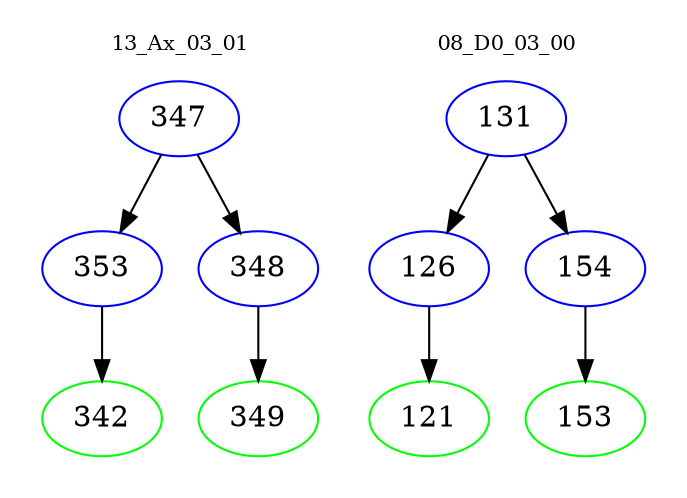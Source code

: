 digraph{
subgraph cluster_0 {
color = white
label = "13_Ax_03_01";
fontsize=10;
T0_347 [label="347", color="blue"]
T0_347 -> T0_353 [color="black"]
T0_353 [label="353", color="blue"]
T0_353 -> T0_342 [color="black"]
T0_342 [label="342", color="green"]
T0_347 -> T0_348 [color="black"]
T0_348 [label="348", color="blue"]
T0_348 -> T0_349 [color="black"]
T0_349 [label="349", color="green"]
}
subgraph cluster_1 {
color = white
label = "08_D0_03_00";
fontsize=10;
T1_131 [label="131", color="blue"]
T1_131 -> T1_126 [color="black"]
T1_126 [label="126", color="blue"]
T1_126 -> T1_121 [color="black"]
T1_121 [label="121", color="green"]
T1_131 -> T1_154 [color="black"]
T1_154 [label="154", color="blue"]
T1_154 -> T1_153 [color="black"]
T1_153 [label="153", color="green"]
}
}
